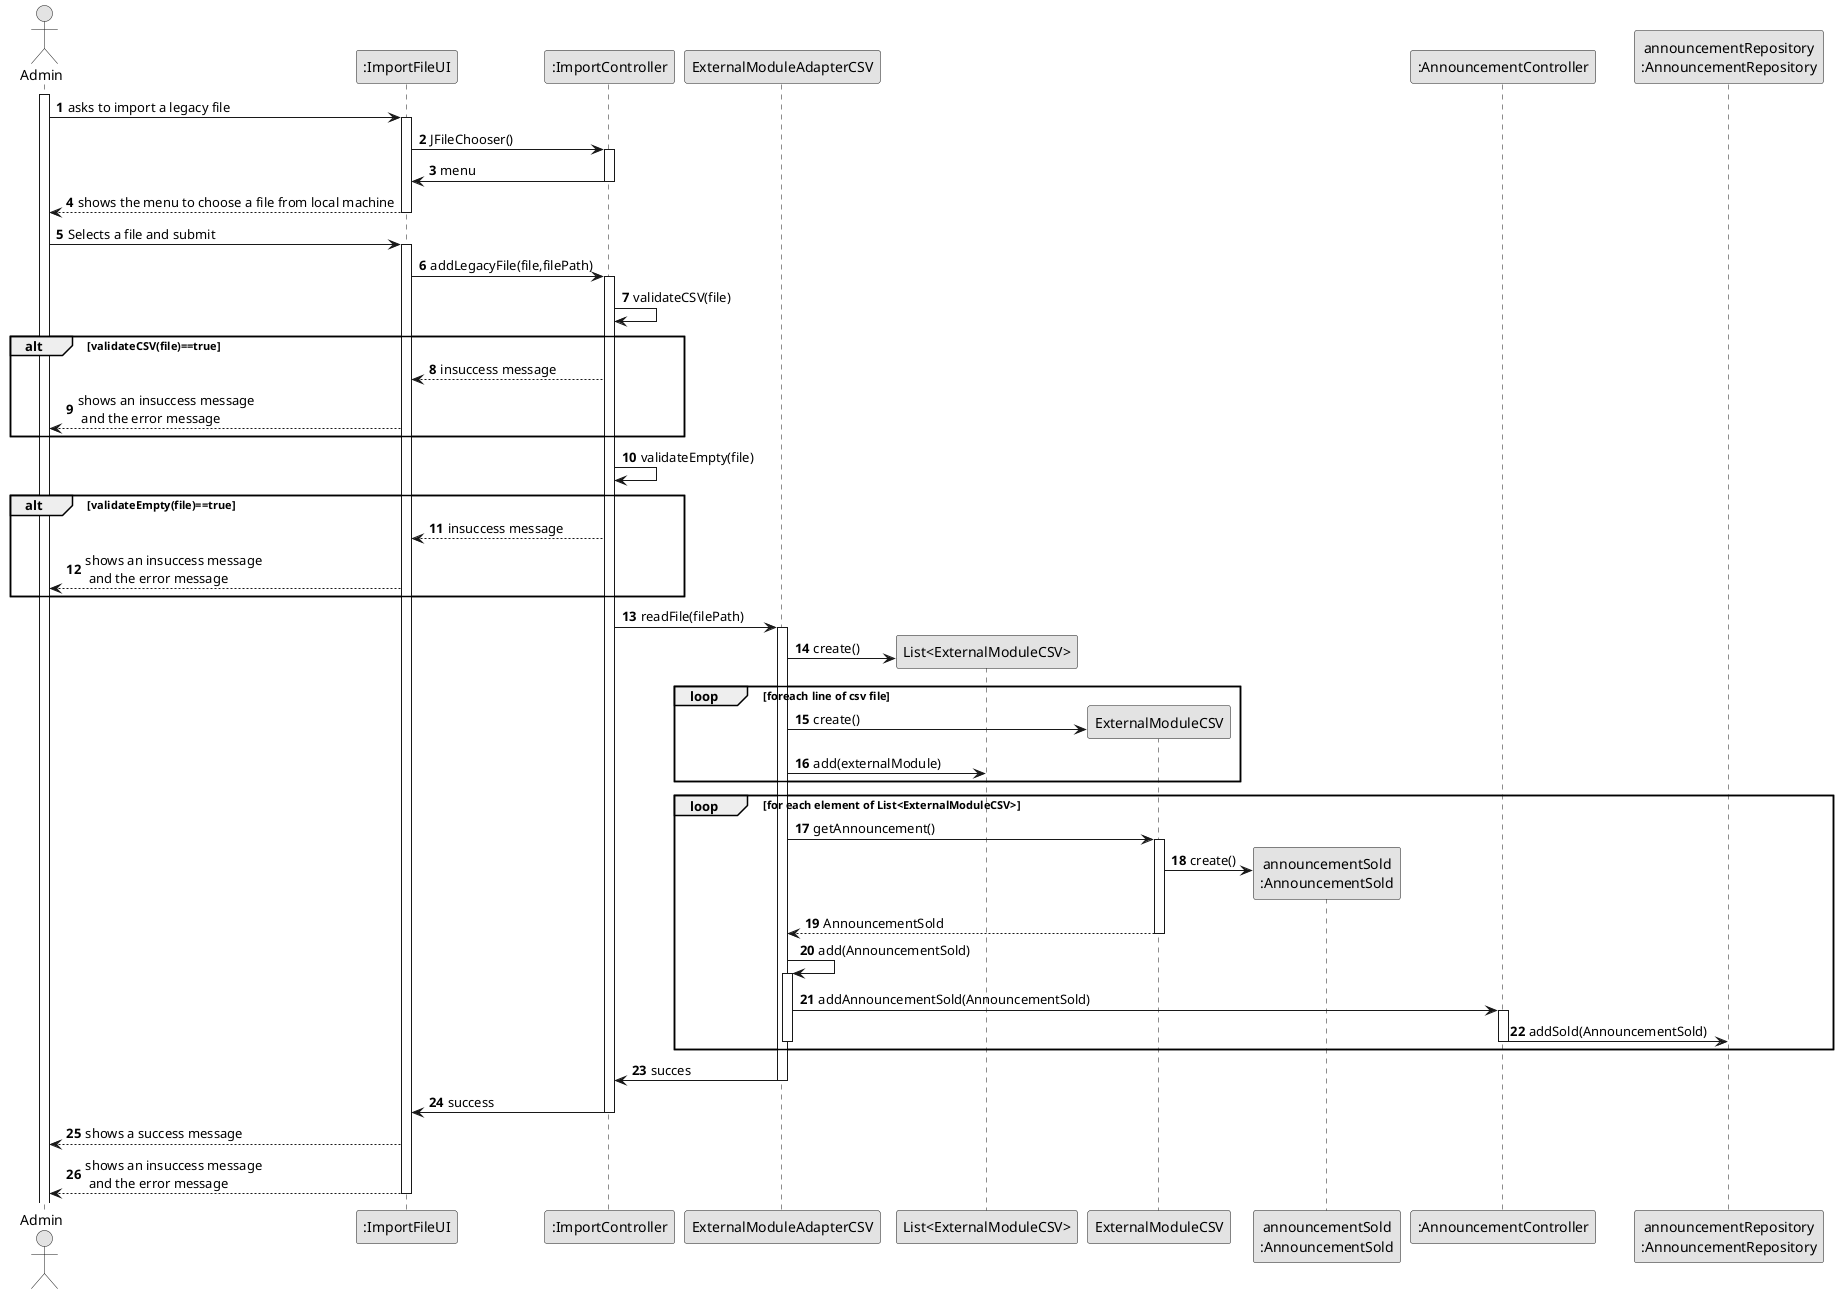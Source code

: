 @startuml
skinparam monochrome true
skinparam packageStyle rectangle
skinparam shadowing false

autonumber

actor "Admin" as admin
participant ":ImportFileUI" as UI
participant ":ImportController" as CTRL
participant "ExternalModuleAdapterCSV" as adapter
participant "List<ExternalModuleCSV>" as List
participant "ExternalModuleCSV" as externalModule
participant "announcementSold\n:AnnouncementSold" as announcement
participant ":AnnouncementController" as annCTRL
participant "announcementRepository\n:AnnouncementRepository" as repo


activate admin

    admin -> UI : asks to import a legacy file
    activate UI


        UI -> CTRL:JFileChooser()
        activate CTRL

        CTRL-> UI: menu
        deactivate



    UI --> admin: shows the menu to choose a file from local machine
    deactivate UI

    admin -> UI : Selects a file and submit
    activate UI

         UI -> CTRL: addLegacyFile(file,filePath)
                activate CTRL
                CTRL->CTRL:validateCSV(file)

                alt validateCSV(file)==true
                CTRL-->UI:insuccess message
                UI --> admin : shows an insuccess message\n and the error message

                end
                CTRL->CTRL:validateEmpty(file)

                alt validateEmpty(file)==true
                CTRL-->UI:insuccess message
                UI --> admin : shows an insuccess message\n and the error message

                end

                CTRL-> adapter : readFile(filePath)
                    activate adapter
                    adapter-> List** : create()
                    loop foreach line of csv file
                    adapter-> externalModule** : create()
                    adapter -> List: add(externalModule)
                    end

                    loop for each element of List<ExternalModuleCSV>
                        adapter -> externalModule: getAnnouncement()
                        activate externalModule

                        externalModule -> announcement**:create()

                        externalModule--> adapter : AnnouncementSold

                        deactivate
                        adapter -> adapter: add(AnnouncementSold)
                        activate adapter
                        adapter-> annCTRL:addAnnouncementSold(AnnouncementSold)
                        activate annCTRL

                            annCTRL->repo:addSold(AnnouncementSold)
                        deactivate

                        deactivate adapter

                    end
                    adapter -> CTRL: succes


                    deactivate
                CTRL-> UI: success
                deactivate
        UI --> admin : shows a success message


                   UI --> admin : shows an insuccess message\n and the error message



    deactivate



@enduml